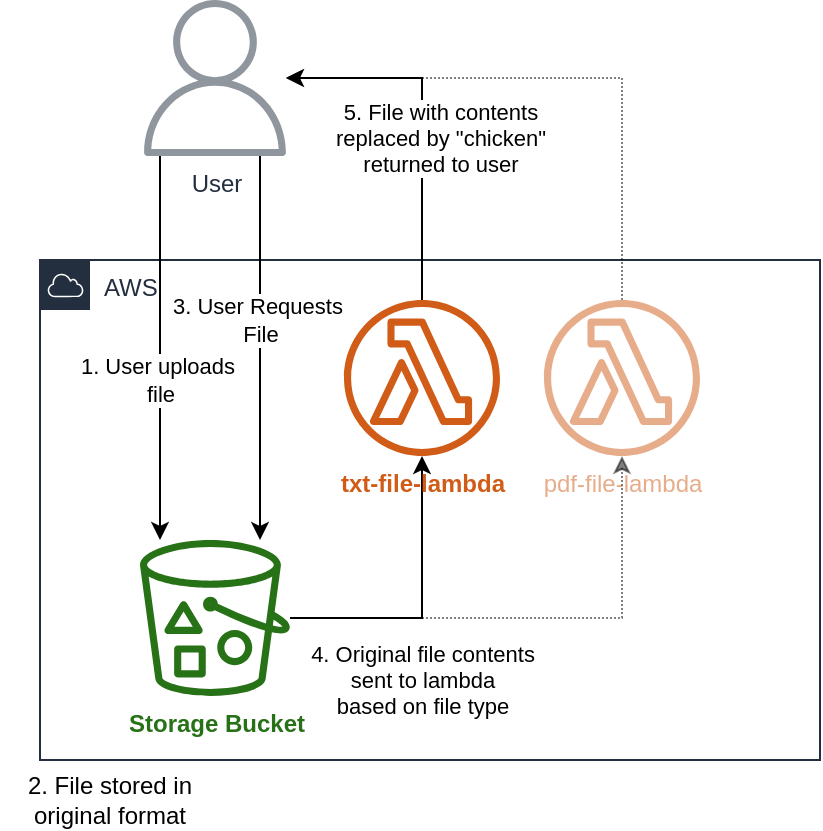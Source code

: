 <mxfile version="14.5.3" type="device"><diagram id="vf4TN83AkSjeo9mbm_4Q" name="Page-1"><mxGraphModel dx="2431" dy="1300" grid="1" gridSize="10" guides="1" tooltips="1" connect="1" arrows="1" fold="1" page="1" pageScale="1" pageWidth="850" pageHeight="1100" math="0" shadow="0"><root><mxCell id="0"/><mxCell id="1" parent="0"/><mxCell id="ej7t-RZM9HsWpia3bnEm-1" value="AWS" style="points=[[0,0],[0.25,0],[0.5,0],[0.75,0],[1,0],[1,0.25],[1,0.5],[1,0.75],[1,1],[0.75,1],[0.5,1],[0.25,1],[0,1],[0,0.75],[0,0.5],[0,0.25]];outlineConnect=0;gradientColor=none;html=1;whiteSpace=wrap;fontSize=12;fontStyle=0;shape=mxgraph.aws4.group;grIcon=mxgraph.aws4.group_aws_cloud;strokeColor=#232F3E;fillColor=none;verticalAlign=top;align=left;spacingLeft=30;fontColor=#232F3E;dashed=0;" vertex="1" parent="1"><mxGeometry x="190" y="260" width="390" height="250" as="geometry"/></mxCell><mxCell id="ej7t-RZM9HsWpia3bnEm-10" value="4. Original file contents&lt;br&gt;sent to lambda&lt;br&gt;based on file type" style="edgeStyle=orthogonalEdgeStyle;rounded=0;orthogonalLoop=1;jettySize=auto;html=1;" edge="1" parent="1" source="ej7t-RZM9HsWpia3bnEm-2" target="ej7t-RZM9HsWpia3bnEm-3"><mxGeometry x="-0.103" y="-31" relative="1" as="geometry"><mxPoint x="-31" y="31" as="offset"/></mxGeometry></mxCell><mxCell id="ej7t-RZM9HsWpia3bnEm-12" style="edgeStyle=orthogonalEdgeStyle;rounded=0;orthogonalLoop=1;jettySize=auto;html=1;fontColor=#D05C17;opacity=50;dashed=1;dashPattern=1 1;" edge="1" parent="1" source="ej7t-RZM9HsWpia3bnEm-2" target="ej7t-RZM9HsWpia3bnEm-4"><mxGeometry relative="1" as="geometry"/></mxCell><mxCell id="ej7t-RZM9HsWpia3bnEm-2" value="Storage Bucket" style="outlineConnect=0;gradientColor=none;fillColor=#277116;strokeColor=none;dashed=0;verticalLabelPosition=bottom;verticalAlign=top;align=center;html=1;fontSize=12;fontStyle=1;aspect=fixed;pointerEvents=1;shape=mxgraph.aws4.bucket_with_objects;fontColor=#277116;" vertex="1" parent="1"><mxGeometry x="240" y="400" width="75" height="78" as="geometry"/></mxCell><mxCell id="ej7t-RZM9HsWpia3bnEm-11" value="5. File with contents&lt;br&gt;replaced by &quot;chicken&quot;&lt;br&gt;returned to user" style="edgeStyle=orthogonalEdgeStyle;rounded=0;orthogonalLoop=1;jettySize=auto;html=1;" edge="1" parent="1" source="ej7t-RZM9HsWpia3bnEm-3" target="ej7t-RZM9HsWpia3bnEm-5"><mxGeometry x="-0.088" y="-9" relative="1" as="geometry"><Array as="points"><mxPoint x="381" y="169"/></Array><mxPoint as="offset"/></mxGeometry></mxCell><mxCell id="ej7t-RZM9HsWpia3bnEm-3" value="txt-file-lambda" style="outlineConnect=0;gradientColor=none;fillColor=#D05C17;strokeColor=none;dashed=0;verticalLabelPosition=bottom;verticalAlign=top;align=center;html=1;fontSize=12;fontStyle=1;aspect=fixed;pointerEvents=1;shape=mxgraph.aws4.lambda_function;fontColor=#D05C17;" vertex="1" parent="1"><mxGeometry x="342" y="280" width="78" height="78" as="geometry"/></mxCell><mxCell id="ej7t-RZM9HsWpia3bnEm-13" style="edgeStyle=orthogonalEdgeStyle;rounded=0;orthogonalLoop=1;jettySize=auto;html=1;fontColor=#D05C17;opacity=50;dashed=1;dashPattern=1 1;" edge="1" parent="1" source="ej7t-RZM9HsWpia3bnEm-4" target="ej7t-RZM9HsWpia3bnEm-5"><mxGeometry relative="1" as="geometry"><Array as="points"><mxPoint x="481" y="169"/></Array></mxGeometry></mxCell><mxCell id="ej7t-RZM9HsWpia3bnEm-4" value="pdf-file-lambda" style="outlineConnect=0;gradientColor=none;fillColor=#D05C17;strokeColor=none;dashed=0;verticalLabelPosition=bottom;verticalAlign=top;align=center;html=1;fontSize=12;fontStyle=0;aspect=fixed;pointerEvents=1;shape=mxgraph.aws4.lambda_function;opacity=50;textOpacity=50;fontColor=#D05C17;" vertex="1" parent="1"><mxGeometry x="442" y="280" width="78" height="78" as="geometry"/></mxCell><mxCell id="ej7t-RZM9HsWpia3bnEm-6" value="1. User uploads&amp;nbsp;&lt;br&gt;file" style="edgeStyle=orthogonalEdgeStyle;rounded=0;orthogonalLoop=1;jettySize=auto;html=1;" edge="1" parent="1" source="ej7t-RZM9HsWpia3bnEm-5" target="ej7t-RZM9HsWpia3bnEm-2"><mxGeometry x="0.167" relative="1" as="geometry"><Array as="points"><mxPoint x="250" y="310"/><mxPoint x="250" y="310"/></Array><mxPoint as="offset"/></mxGeometry></mxCell><mxCell id="ej7t-RZM9HsWpia3bnEm-8" value="3. User Requests&amp;nbsp;&lt;br&gt;File" style="edgeStyle=orthogonalEdgeStyle;rounded=0;orthogonalLoop=1;jettySize=auto;html=1;" edge="1" parent="1" source="ej7t-RZM9HsWpia3bnEm-5" target="ej7t-RZM9HsWpia3bnEm-2"><mxGeometry x="-0.146" relative="1" as="geometry"><Array as="points"><mxPoint x="300" y="310"/><mxPoint x="300" y="310"/></Array><mxPoint as="offset"/></mxGeometry></mxCell><mxCell id="ej7t-RZM9HsWpia3bnEm-5" value="User" style="outlineConnect=0;fontColor=#232F3E;gradientColor=none;fillColor=#232F3E;strokeColor=none;dashed=0;verticalLabelPosition=bottom;verticalAlign=top;align=center;html=1;fontSize=12;fontStyle=0;aspect=fixed;pointerEvents=1;shape=mxgraph.aws4.user;opacity=50;" vertex="1" parent="1"><mxGeometry x="238.5" y="130" width="78" height="78" as="geometry"/></mxCell><mxCell id="ej7t-RZM9HsWpia3bnEm-9" value="2. File stored in original format" style="text;html=1;strokeColor=none;fillColor=none;align=center;verticalAlign=middle;whiteSpace=wrap;rounded=0;opacity=50;" vertex="1" parent="1"><mxGeometry x="170" y="520" width="110" height="20" as="geometry"/></mxCell></root></mxGraphModel></diagram></mxfile>